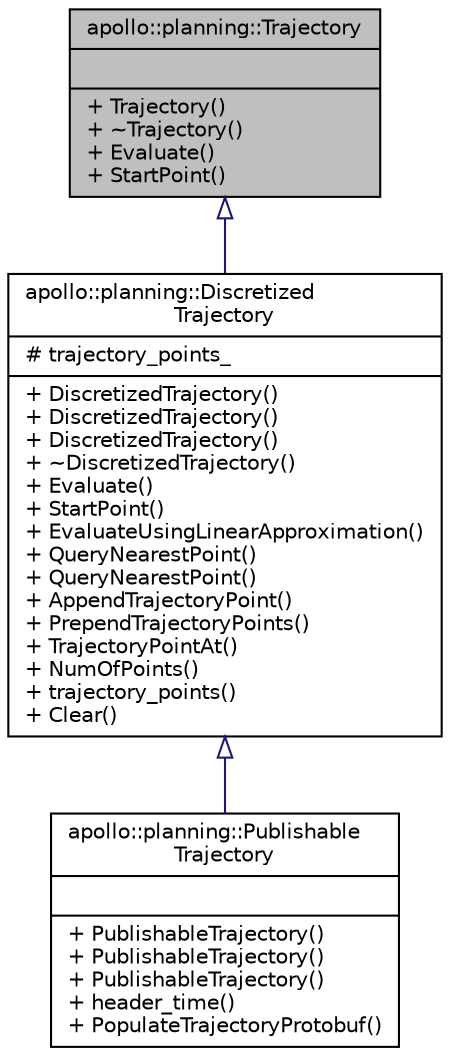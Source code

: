 digraph "apollo::planning::Trajectory"
{
  edge [fontname="Helvetica",fontsize="10",labelfontname="Helvetica",labelfontsize="10"];
  node [fontname="Helvetica",fontsize="10",shape=record];
  Node1 [label="{apollo::planning::Trajectory\n||+ Trajectory()\l+ ~Trajectory()\l+ Evaluate()\l+ StartPoint()\l}",height=0.2,width=0.4,color="black", fillcolor="grey75", style="filled" fontcolor="black"];
  Node1 -> Node2 [dir="back",color="midnightblue",fontsize="10",style="solid",arrowtail="onormal",fontname="Helvetica"];
  Node2 [label="{apollo::planning::Discretized\lTrajectory\n|# trajectory_points_\l|+ DiscretizedTrajectory()\l+ DiscretizedTrajectory()\l+ DiscretizedTrajectory()\l+ ~DiscretizedTrajectory()\l+ Evaluate()\l+ StartPoint()\l+ EvaluateUsingLinearApproximation()\l+ QueryNearestPoint()\l+ QueryNearestPoint()\l+ AppendTrajectoryPoint()\l+ PrependTrajectoryPoints()\l+ TrajectoryPointAt()\l+ NumOfPoints()\l+ trajectory_points()\l+ Clear()\l}",height=0.2,width=0.4,color="black", fillcolor="white", style="filled",URL="$classapollo_1_1planning_1_1DiscretizedTrajectory.html"];
  Node2 -> Node3 [dir="back",color="midnightblue",fontsize="10",style="solid",arrowtail="onormal",fontname="Helvetica"];
  Node3 [label="{apollo::planning::Publishable\lTrajectory\n||+ PublishableTrajectory()\l+ PublishableTrajectory()\l+ PublishableTrajectory()\l+ header_time()\l+ PopulateTrajectoryProtobuf()\l}",height=0.2,width=0.4,color="black", fillcolor="white", style="filled",URL="$classapollo_1_1planning_1_1PublishableTrajectory.html"];
}
